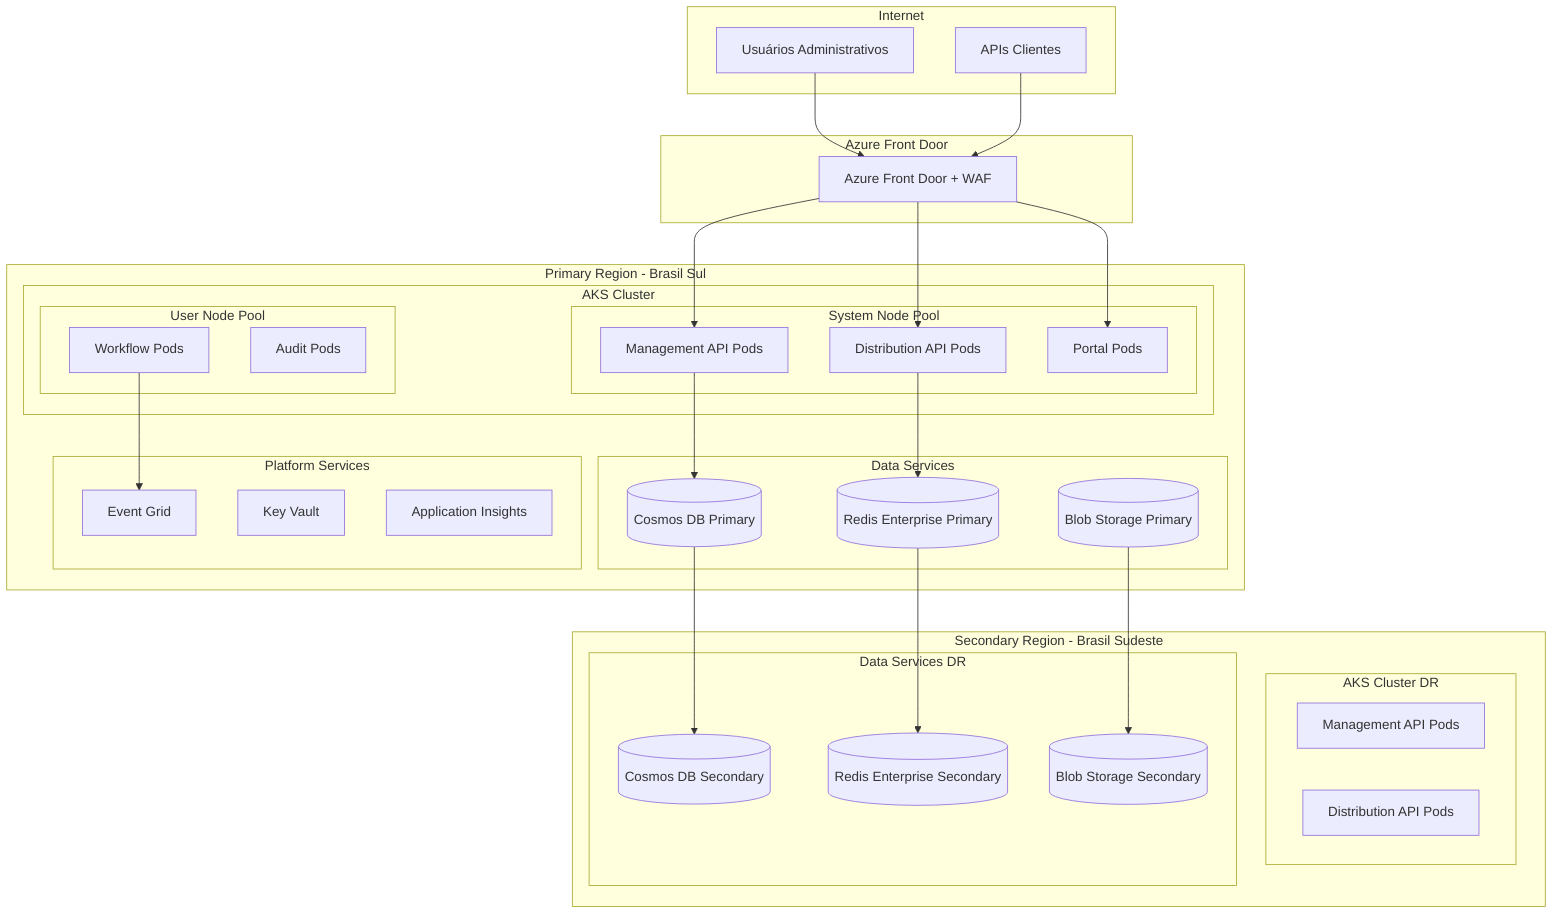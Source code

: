 graph TB
    subgraph "Internet"
        USERS[Usuários Administrativos]
        APIS[APIs Clientes]
    end
    
    subgraph "Azure Front Door"
        AFD[Azure Front Door + WAF]
    end
    
    subgraph "Primary Region - Brasil Sul"
        subgraph "AKS Cluster"
            subgraph "System Node Pool"
                MGMT_POD[Management API Pods]
                DIST_POD[Distribution API Pods]
                PORTAL_POD[Portal Pods]
            end
            
            subgraph "User Node Pool"
                WORKFLOW_POD[Workflow Pods]
                AUDIT_POD[Audit Pods]
            end
        end
        
        subgraph "Data Services"
            COSMOS_P[(Cosmos DB Primary)]
            REDIS_P[(Redis Enterprise Primary)]
            STORAGE_P[(Blob Storage Primary)]
        end
        
        subgraph "Platform Services"
            EVENTGRID[Event Grid]
            KEYVAULT[Key Vault]
            APPINSIGHTS[Application Insights]
        end
    end
    
    subgraph "Secondary Region - Brasil Sudeste"
        subgraph "AKS Cluster DR"
            MGMT_POD_DR[Management API Pods]
            DIST_POD_DR[Distribution API Pods]
        end
        
        subgraph "Data Services DR"
            COSMOS_S[(Cosmos DB Secondary)]
            REDIS_S[(Redis Enterprise Secondary)]
            STORAGE_S[(Blob Storage Secondary)]
        end
    end
    
    USERS --> AFD
    APIS --> AFD
    AFD --> MGMT_POD
    AFD --> DIST_POD
    AFD --> PORTAL_POD
    
    MGMT_POD --> COSMOS_P
    DIST_POD --> REDIS_P
    WORKFLOW_POD --> EVENTGRID
    
    COSMOS_P --> COSMOS_S
    REDIS_P --> REDIS_S
    STORAGE_P --> STORAGE_S